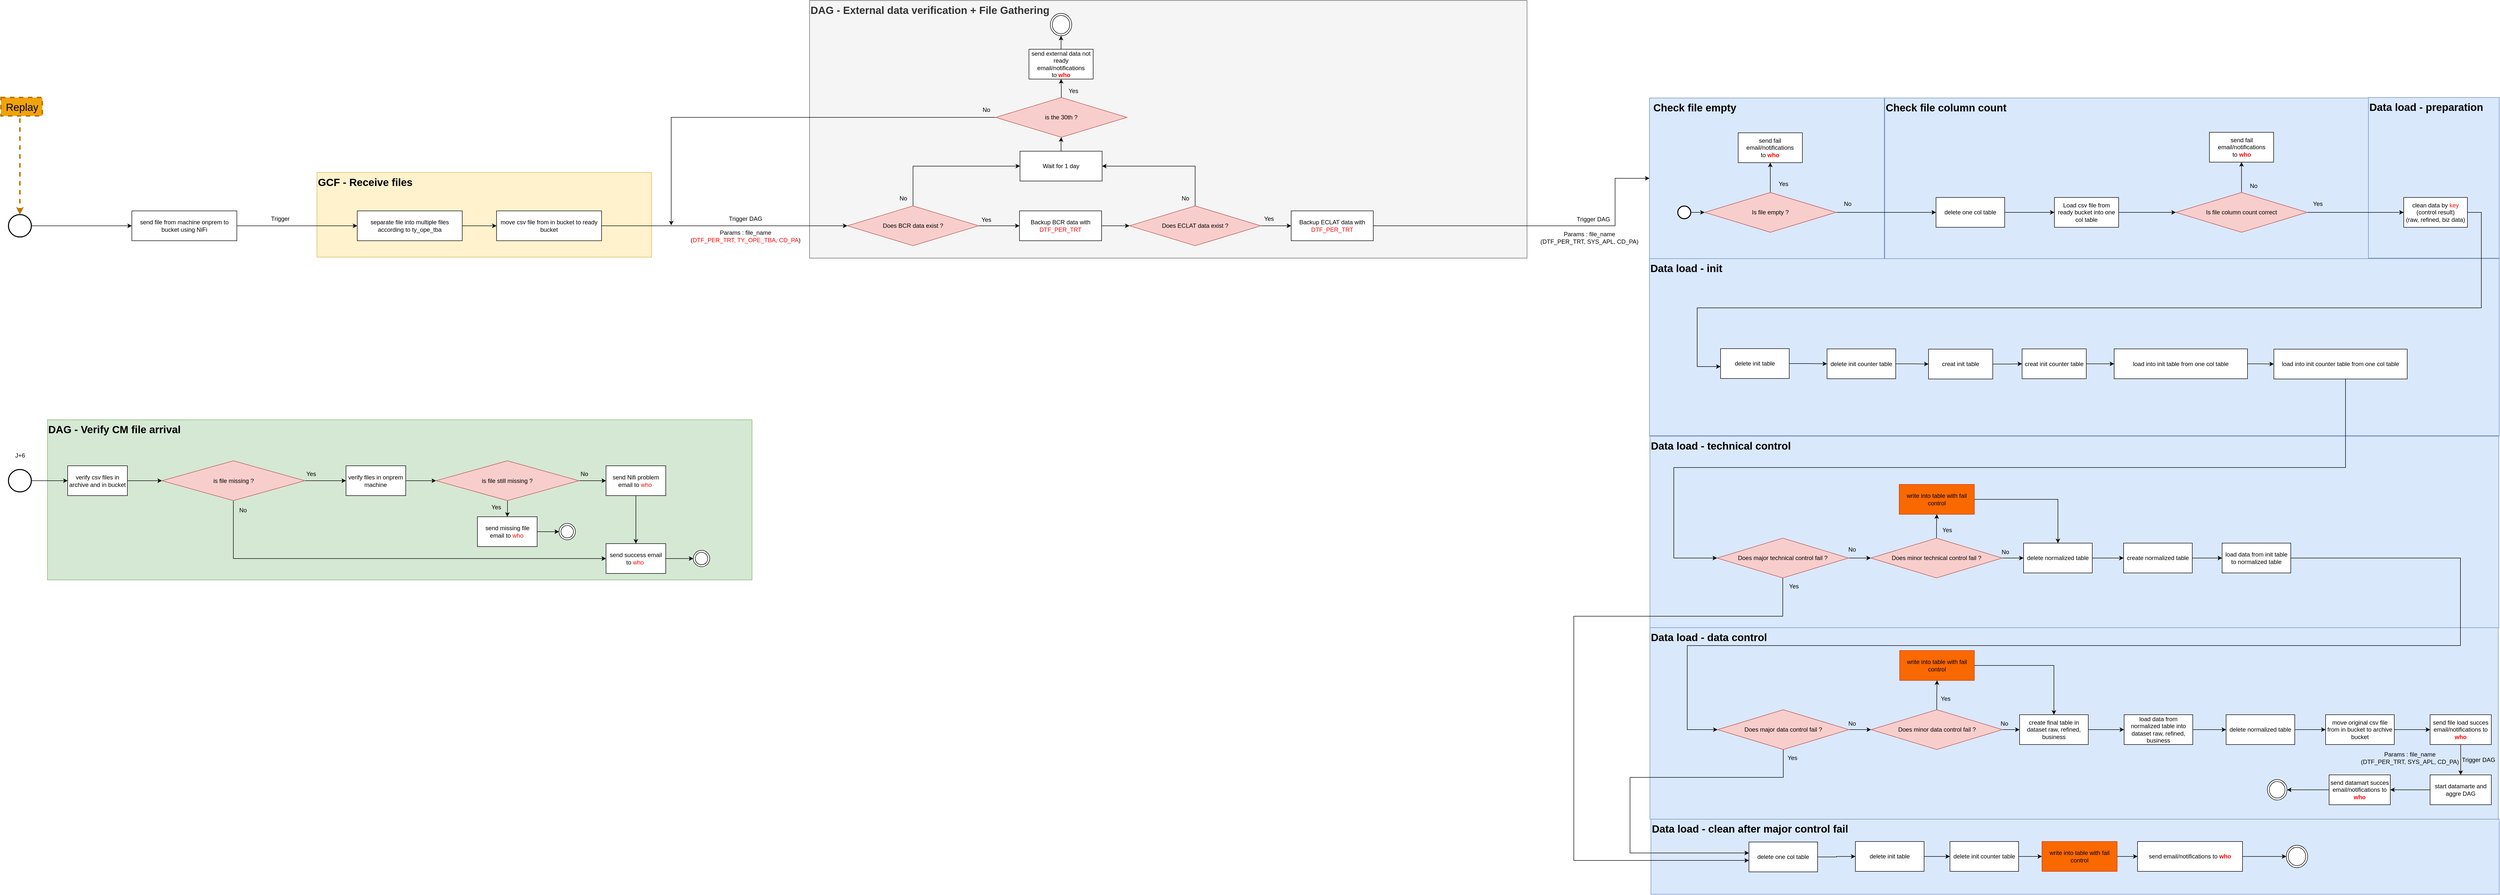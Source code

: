 <mxfile version="24.2.2" type="github">
  <diagram name="Page-1" id="dkLmOQd1HcsfgHAnOU7j">
    <mxGraphModel dx="4603" dy="-1791" grid="1" gridSize="10" guides="1" tooltips="1" connect="1" arrows="1" fold="1" page="1" pageScale="1" pageWidth="827" pageHeight="1169" math="0" shadow="0">
      <root>
        <mxCell id="0" />
        <mxCell id="1" parent="0" />
        <mxCell id="4m1ToxqM0PlaWDM-n7NB-1" value="&amp;nbsp;Check file empty" style="rounded=0;whiteSpace=wrap;html=1;align=left;horizontal=1;verticalAlign=top;fillColor=#dae8fc;strokeColor=#6c8ebf;fontSize=21;fontStyle=1;" vertex="1" parent="1">
          <mxGeometry x="347" y="3062" width="472" height="323" as="geometry" />
        </mxCell>
        <mxCell id="4m1ToxqM0PlaWDM-n7NB-2" value="Check file column count" style="rounded=0;whiteSpace=wrap;html=1;align=left;horizontal=1;verticalAlign=top;fillColor=#dae8fc;strokeColor=#6c8ebf;fontSize=21;fontStyle=1;" vertex="1" parent="1">
          <mxGeometry x="820" y="3062" width="972" height="323" as="geometry" />
        </mxCell>
        <mxCell id="4m1ToxqM0PlaWDM-n7NB-3" value="Data load - init" style="rounded=0;whiteSpace=wrap;html=1;align=left;horizontal=1;verticalAlign=top;fillColor=#dae8fc;strokeColor=#6c8ebf;fontSize=21;fontStyle=1" vertex="1" parent="1">
          <mxGeometry x="347" y="3385" width="1708" height="356" as="geometry" />
        </mxCell>
        <mxCell id="4m1ToxqM0PlaWDM-n7NB-4" value="DAG - Verify CM file arrival" style="rounded=0;whiteSpace=wrap;html=1;align=left;horizontal=1;verticalAlign=top;fillColor=#d5e8d4;strokeColor=#82b366;fontSize=21;fontStyle=1;" vertex="1" parent="1">
          <mxGeometry x="-2872.6" y="3709" width="1416" height="322" as="geometry" />
        </mxCell>
        <mxCell id="4m1ToxqM0PlaWDM-n7NB-5" value="Data load - clean after major control fail" style="rounded=0;whiteSpace=wrap;html=1;align=left;horizontal=1;verticalAlign=top;fillColor=#dae8fc;strokeColor=#6c8ebf;fontSize=21;fontStyle=1" vertex="1" parent="1">
          <mxGeometry x="350" y="4512" width="1705" height="151" as="geometry" />
        </mxCell>
        <mxCell id="4m1ToxqM0PlaWDM-n7NB-6" value="Data load - data control" style="rounded=0;whiteSpace=wrap;html=1;align=left;horizontal=1;verticalAlign=top;fillColor=#dae8fc;strokeColor=#6c8ebf;fontSize=21;fontStyle=1" vertex="1" parent="1">
          <mxGeometry x="348" y="4127" width="1705" height="385" as="geometry" />
        </mxCell>
        <mxCell id="4m1ToxqM0PlaWDM-n7NB-7" value="Data load - technical control" style="rounded=0;whiteSpace=wrap;html=1;align=left;horizontal=1;verticalAlign=top;fillColor=#dae8fc;strokeColor=#6c8ebf;fontSize=21;fontStyle=1" vertex="1" parent="1">
          <mxGeometry x="348" y="3742" width="1706" height="385" as="geometry" />
        </mxCell>
        <mxCell id="4m1ToxqM0PlaWDM-n7NB-8" value="Data load - preparation" style="rounded=0;whiteSpace=wrap;html=1;align=left;horizontal=1;verticalAlign=top;fillColor=#dae8fc;strokeColor=#6c8ebf;fontSize=21;fontStyle=1;" vertex="1" parent="1">
          <mxGeometry x="1792" y="3061" width="263" height="323" as="geometry" />
        </mxCell>
        <mxCell id="4m1ToxqM0PlaWDM-n7NB-9" value="DAG - External data verification + File Gathering" style="rounded=0;whiteSpace=wrap;html=1;align=left;horizontal=1;verticalAlign=top;fillColor=#f5f5f5;strokeColor=#666666;fontSize=21;fontStyle=1;fontColor=#333333;" vertex="1" parent="1">
          <mxGeometry x="-1341" y="2866" width="1442" height="518" as="geometry" />
        </mxCell>
        <mxCell id="4m1ToxqM0PlaWDM-n7NB-10" value="GCF - Receive files" style="rounded=0;whiteSpace=wrap;html=1;align=left;horizontal=1;verticalAlign=top;fillColor=#fff2cc;strokeColor=#d6b656;fontSize=21;fontStyle=1" vertex="1" parent="1">
          <mxGeometry x="-2331" y="3212" width="672.5" height="170" as="geometry" />
        </mxCell>
        <mxCell id="4m1ToxqM0PlaWDM-n7NB-11" style="edgeStyle=orthogonalEdgeStyle;rounded=0;orthogonalLoop=1;jettySize=auto;html=1;entryX=0;entryY=0.5;entryDx=0;entryDy=0;" edge="1" parent="1" source="4m1ToxqM0PlaWDM-n7NB-12" target="4m1ToxqM0PlaWDM-n7NB-163">
          <mxGeometry relative="1" as="geometry">
            <mxPoint x="-2568.5" y="3321.5" as="targetPoint" />
          </mxGeometry>
        </mxCell>
        <mxCell id="4m1ToxqM0PlaWDM-n7NB-12" value="send file from machine onprem to bucket using NiFi" style="rounded=0;whiteSpace=wrap;html=1;" vertex="1" parent="1">
          <mxGeometry x="-2703" y="3289" width="211" height="60" as="geometry" />
        </mxCell>
        <mxCell id="4m1ToxqM0PlaWDM-n7NB-13" style="edgeStyle=orthogonalEdgeStyle;rounded=0;orthogonalLoop=1;jettySize=auto;html=1;" edge="1" parent="1" source="4m1ToxqM0PlaWDM-n7NB-15" target="4m1ToxqM0PlaWDM-n7NB-121">
          <mxGeometry relative="1" as="geometry">
            <Array as="points">
              <mxPoint x="615" y="4104" />
              <mxPoint x="195" y="4104" />
              <mxPoint x="195" y="4595" />
            </Array>
          </mxGeometry>
        </mxCell>
        <mxCell id="4m1ToxqM0PlaWDM-n7NB-14" style="edgeStyle=orthogonalEdgeStyle;rounded=0;orthogonalLoop=1;jettySize=auto;html=1;entryX=0;entryY=0.5;entryDx=0;entryDy=0;" edge="1" parent="1" source="4m1ToxqM0PlaWDM-n7NB-15" target="4m1ToxqM0PlaWDM-n7NB-52">
          <mxGeometry relative="1" as="geometry" />
        </mxCell>
        <mxCell id="4m1ToxqM0PlaWDM-n7NB-15" value="Does&amp;nbsp;major technical control fail ?" style="rhombus;whiteSpace=wrap;html=1;fillColor=#f8cecc;strokeColor=#b85450;" vertex="1" parent="1">
          <mxGeometry x="483" y="3947" width="264" height="80" as="geometry" />
        </mxCell>
        <mxCell id="4m1ToxqM0PlaWDM-n7NB-16" style="edgeStyle=orthogonalEdgeStyle;rounded=0;orthogonalLoop=1;jettySize=auto;html=1;" edge="1" parent="1" source="4m1ToxqM0PlaWDM-n7NB-17" target="4m1ToxqM0PlaWDM-n7NB-38">
          <mxGeometry relative="1" as="geometry" />
        </mxCell>
        <mxCell id="4m1ToxqM0PlaWDM-n7NB-17" value="send email/notifications to &lt;b&gt;&lt;font color=&quot;#ff0000&quot;&gt;who&lt;/font&gt;&lt;/b&gt;" style="rounded=0;whiteSpace=wrap;html=1;" vertex="1" parent="1">
          <mxGeometry x="1328" y="4557" width="211" height="60" as="geometry" />
        </mxCell>
        <mxCell id="4m1ToxqM0PlaWDM-n7NB-18" style="edgeStyle=orthogonalEdgeStyle;rounded=0;orthogonalLoop=1;jettySize=auto;html=1;entryX=0;entryY=0.5;entryDx=0;entryDy=0;" edge="1" parent="1" source="4m1ToxqM0PlaWDM-n7NB-19" target="4m1ToxqM0PlaWDM-n7NB-37">
          <mxGeometry relative="1" as="geometry" />
        </mxCell>
        <mxCell id="4m1ToxqM0PlaWDM-n7NB-19" value="load into init table from one col table" style="rounded=0;whiteSpace=wrap;html=1;" vertex="1" parent="1">
          <mxGeometry x="1281" y="3566.5" width="268" height="60" as="geometry" />
        </mxCell>
        <mxCell id="4m1ToxqM0PlaWDM-n7NB-20" style="edgeStyle=orthogonalEdgeStyle;rounded=0;orthogonalLoop=1;jettySize=auto;html=1;" edge="1" parent="1" source="4m1ToxqM0PlaWDM-n7NB-22" target="4m1ToxqM0PlaWDM-n7NB-105">
          <mxGeometry relative="1" as="geometry">
            <mxPoint x="-905" y="3319" as="targetPoint" />
          </mxGeometry>
        </mxCell>
        <mxCell id="4m1ToxqM0PlaWDM-n7NB-21" style="edgeStyle=orthogonalEdgeStyle;rounded=0;orthogonalLoop=1;jettySize=auto;html=1;entryX=0;entryY=0.5;entryDx=0;entryDy=0;" edge="1" parent="1" source="4m1ToxqM0PlaWDM-n7NB-22" target="4m1ToxqM0PlaWDM-n7NB-154">
          <mxGeometry relative="1" as="geometry">
            <Array as="points">
              <mxPoint x="-1133" y="3199" />
            </Array>
          </mxGeometry>
        </mxCell>
        <mxCell id="4m1ToxqM0PlaWDM-n7NB-22" value="Does BCR data exist ?" style="rhombus;whiteSpace=wrap;html=1;fillColor=#f8cecc;strokeColor=#b85450;" vertex="1" parent="1">
          <mxGeometry x="-1265" y="3279" width="264" height="80" as="geometry" />
        </mxCell>
        <mxCell id="4m1ToxqM0PlaWDM-n7NB-23" style="edgeStyle=orthogonalEdgeStyle;rounded=0;orthogonalLoop=1;jettySize=auto;html=1;" edge="1" parent="1" source="4m1ToxqM0PlaWDM-n7NB-25" target="4m1ToxqM0PlaWDM-n7NB-106">
          <mxGeometry relative="1" as="geometry" />
        </mxCell>
        <mxCell id="4m1ToxqM0PlaWDM-n7NB-24" style="edgeStyle=orthogonalEdgeStyle;rounded=0;orthogonalLoop=1;jettySize=auto;html=1;entryX=1;entryY=0.5;entryDx=0;entryDy=0;" edge="1" parent="1" source="4m1ToxqM0PlaWDM-n7NB-25" target="4m1ToxqM0PlaWDM-n7NB-154">
          <mxGeometry relative="1" as="geometry">
            <Array as="points">
              <mxPoint x="-566" y="3199" />
            </Array>
          </mxGeometry>
        </mxCell>
        <mxCell id="4m1ToxqM0PlaWDM-n7NB-25" value="Does ECLAT data exist ?" style="rhombus;whiteSpace=wrap;html=1;fillColor=#f8cecc;strokeColor=#b85450;" vertex="1" parent="1">
          <mxGeometry x="-698" y="3279" width="264" height="80" as="geometry" />
        </mxCell>
        <mxCell id="4m1ToxqM0PlaWDM-n7NB-26" style="edgeStyle=orthogonalEdgeStyle;rounded=0;orthogonalLoop=1;jettySize=auto;html=1;entryX=0;entryY=0.5;entryDx=0;entryDy=0;" edge="1" parent="1" source="4m1ToxqM0PlaWDM-n7NB-27" target="4m1ToxqM0PlaWDM-n7NB-35">
          <mxGeometry relative="1" as="geometry" />
        </mxCell>
        <mxCell id="4m1ToxqM0PlaWDM-n7NB-27" value="creat init table" style="rounded=0;whiteSpace=wrap;html=1;" vertex="1" parent="1">
          <mxGeometry x="908" y="3567" width="129" height="60" as="geometry" />
        </mxCell>
        <mxCell id="4m1ToxqM0PlaWDM-n7NB-28" style="edgeStyle=orthogonalEdgeStyle;rounded=0;orthogonalLoop=1;jettySize=auto;html=1;" edge="1" parent="1" source="4m1ToxqM0PlaWDM-n7NB-29" target="4m1ToxqM0PlaWDM-n7NB-31">
          <mxGeometry relative="1" as="geometry">
            <Array as="points">
              <mxPoint x="2019" y="3292" />
              <mxPoint x="2019" y="3484" />
              <mxPoint x="443" y="3484" />
              <mxPoint x="443" y="3602" />
            </Array>
          </mxGeometry>
        </mxCell>
        <mxCell id="4m1ToxqM0PlaWDM-n7NB-29" value="clean data by&lt;font color=&quot;#ff0000&quot;&gt; key&lt;/font&gt;&lt;br&gt;(control result)&lt;br&gt;(raw, refined, biz data)" style="rounded=0;whiteSpace=wrap;html=1;" vertex="1" parent="1">
          <mxGeometry x="1863" y="3262" width="128" height="60" as="geometry" />
        </mxCell>
        <mxCell id="4m1ToxqM0PlaWDM-n7NB-30" style="edgeStyle=orthogonalEdgeStyle;rounded=0;orthogonalLoop=1;jettySize=auto;html=1;entryX=0;entryY=0.5;entryDx=0;entryDy=0;" edge="1" parent="1" source="4m1ToxqM0PlaWDM-n7NB-31" target="4m1ToxqM0PlaWDM-n7NB-33">
          <mxGeometry relative="1" as="geometry" />
        </mxCell>
        <mxCell id="4m1ToxqM0PlaWDM-n7NB-31" value="delete init table" style="rounded=0;whiteSpace=wrap;html=1;" vertex="1" parent="1">
          <mxGeometry x="490" y="3566" width="138" height="60" as="geometry" />
        </mxCell>
        <mxCell id="4m1ToxqM0PlaWDM-n7NB-32" style="edgeStyle=orthogonalEdgeStyle;rounded=0;orthogonalLoop=1;jettySize=auto;html=1;" edge="1" parent="1" source="4m1ToxqM0PlaWDM-n7NB-33" target="4m1ToxqM0PlaWDM-n7NB-27">
          <mxGeometry relative="1" as="geometry" />
        </mxCell>
        <mxCell id="4m1ToxqM0PlaWDM-n7NB-33" value="delete init counter table" style="rounded=0;whiteSpace=wrap;html=1;" vertex="1" parent="1">
          <mxGeometry x="704" y="3566.5" width="138" height="60" as="geometry" />
        </mxCell>
        <mxCell id="4m1ToxqM0PlaWDM-n7NB-34" style="edgeStyle=orthogonalEdgeStyle;rounded=0;orthogonalLoop=1;jettySize=auto;html=1;" edge="1" parent="1" source="4m1ToxqM0PlaWDM-n7NB-35" target="4m1ToxqM0PlaWDM-n7NB-19">
          <mxGeometry relative="1" as="geometry" />
        </mxCell>
        <mxCell id="4m1ToxqM0PlaWDM-n7NB-35" value="creat init counter table" style="rounded=0;whiteSpace=wrap;html=1;" vertex="1" parent="1">
          <mxGeometry x="1096" y="3566.5" width="129" height="60" as="geometry" />
        </mxCell>
        <mxCell id="4m1ToxqM0PlaWDM-n7NB-36" style="edgeStyle=orthogonalEdgeStyle;rounded=0;orthogonalLoop=1;jettySize=auto;html=1;entryX=0;entryY=0.5;entryDx=0;entryDy=0;" edge="1" parent="1" source="4m1ToxqM0PlaWDM-n7NB-37" target="4m1ToxqM0PlaWDM-n7NB-15">
          <mxGeometry relative="1" as="geometry">
            <Array as="points">
              <mxPoint x="1746" y="3805" />
              <mxPoint x="396" y="3805" />
              <mxPoint x="396" y="3987" />
            </Array>
          </mxGeometry>
        </mxCell>
        <mxCell id="4m1ToxqM0PlaWDM-n7NB-37" value="load into init counter table from one col table" style="rounded=0;whiteSpace=wrap;html=1;" vertex="1" parent="1">
          <mxGeometry x="1602" y="3567" width="268" height="60" as="geometry" />
        </mxCell>
        <mxCell id="4m1ToxqM0PlaWDM-n7NB-38" value="" style="ellipse;shape=doubleEllipse;whiteSpace=wrap;html=1;" vertex="1" parent="1">
          <mxGeometry x="1627" y="4564.5" width="43" height="45" as="geometry" />
        </mxCell>
        <mxCell id="4m1ToxqM0PlaWDM-n7NB-39" style="edgeStyle=orthogonalEdgeStyle;rounded=0;orthogonalLoop=1;jettySize=auto;html=1;" edge="1" parent="1" source="4m1ToxqM0PlaWDM-n7NB-40" target="4m1ToxqM0PlaWDM-n7NB-42">
          <mxGeometry relative="1" as="geometry" />
        </mxCell>
        <mxCell id="4m1ToxqM0PlaWDM-n7NB-40" value="delete init table" style="rounded=0;whiteSpace=wrap;html=1;" vertex="1" parent="1">
          <mxGeometry x="761" y="4557" width="138" height="60" as="geometry" />
        </mxCell>
        <mxCell id="4m1ToxqM0PlaWDM-n7NB-41" style="edgeStyle=orthogonalEdgeStyle;rounded=0;orthogonalLoop=1;jettySize=auto;html=1;" edge="1" parent="1" source="4m1ToxqM0PlaWDM-n7NB-42" target="4m1ToxqM0PlaWDM-n7NB-139">
          <mxGeometry relative="1" as="geometry" />
        </mxCell>
        <mxCell id="4m1ToxqM0PlaWDM-n7NB-42" value="delete init counter table" style="rounded=0;whiteSpace=wrap;html=1;" vertex="1" parent="1">
          <mxGeometry x="951" y="4557" width="138" height="60" as="geometry" />
        </mxCell>
        <mxCell id="4m1ToxqM0PlaWDM-n7NB-43" style="edgeStyle=orthogonalEdgeStyle;rounded=0;orthogonalLoop=1;jettySize=auto;html=1;" edge="1" parent="1" source="4m1ToxqM0PlaWDM-n7NB-44" target="4m1ToxqM0PlaWDM-n7NB-65">
          <mxGeometry relative="1" as="geometry" />
        </mxCell>
        <mxCell id="4m1ToxqM0PlaWDM-n7NB-44" value="delete normalized table" style="rounded=0;whiteSpace=wrap;html=1;" vertex="1" parent="1">
          <mxGeometry x="1099" y="3957" width="138" height="60" as="geometry" />
        </mxCell>
        <mxCell id="4m1ToxqM0PlaWDM-n7NB-45" style="edgeStyle=orthogonalEdgeStyle;rounded=0;orthogonalLoop=1;jettySize=auto;html=1;" edge="1" parent="1" source="4m1ToxqM0PlaWDM-n7NB-46" target="4m1ToxqM0PlaWDM-n7NB-49">
          <mxGeometry relative="1" as="geometry">
            <Array as="points">
              <mxPoint x="1977" y="3987" />
              <mxPoint x="1977" y="4163" />
              <mxPoint x="423" y="4163" />
              <mxPoint x="423" y="4332" />
            </Array>
          </mxGeometry>
        </mxCell>
        <mxCell id="4m1ToxqM0PlaWDM-n7NB-46" value="load data from init table to normalized table" style="rounded=0;whiteSpace=wrap;html=1;" vertex="1" parent="1">
          <mxGeometry x="1498" y="3957" width="138" height="60" as="geometry" />
        </mxCell>
        <mxCell id="4m1ToxqM0PlaWDM-n7NB-47" style="edgeStyle=orthogonalEdgeStyle;rounded=0;orthogonalLoop=1;jettySize=auto;html=1;entryX=0;entryY=0.5;entryDx=0;entryDy=0;" edge="1" parent="1" source="4m1ToxqM0PlaWDM-n7NB-49" target="4m1ToxqM0PlaWDM-n7NB-57">
          <mxGeometry relative="1" as="geometry" />
        </mxCell>
        <mxCell id="4m1ToxqM0PlaWDM-n7NB-48" style="edgeStyle=orthogonalEdgeStyle;rounded=0;orthogonalLoop=1;jettySize=auto;html=1;" edge="1" parent="1" source="4m1ToxqM0PlaWDM-n7NB-49" target="4m1ToxqM0PlaWDM-n7NB-121">
          <mxGeometry relative="1" as="geometry">
            <Array as="points">
              <mxPoint x="616" y="4428" />
              <mxPoint x="308" y="4428" />
              <mxPoint x="308" y="4580" />
            </Array>
          </mxGeometry>
        </mxCell>
        <mxCell id="4m1ToxqM0PlaWDM-n7NB-49" value="Does major data control fail ?" style="rhombus;whiteSpace=wrap;html=1;fillColor=#f8cecc;strokeColor=#b85450;" vertex="1" parent="1">
          <mxGeometry x="484" y="4292" width="264" height="80" as="geometry" />
        </mxCell>
        <mxCell id="4m1ToxqM0PlaWDM-n7NB-50" style="edgeStyle=orthogonalEdgeStyle;rounded=0;orthogonalLoop=1;jettySize=auto;html=1;entryX=0;entryY=0.5;entryDx=0;entryDy=0;" edge="1" parent="1" source="4m1ToxqM0PlaWDM-n7NB-52" target="4m1ToxqM0PlaWDM-n7NB-44">
          <mxGeometry relative="1" as="geometry" />
        </mxCell>
        <mxCell id="4m1ToxqM0PlaWDM-n7NB-51" style="edgeStyle=orthogonalEdgeStyle;rounded=0;orthogonalLoop=1;jettySize=auto;html=1;" edge="1" parent="1" source="4m1ToxqM0PlaWDM-n7NB-52" target="4m1ToxqM0PlaWDM-n7NB-54">
          <mxGeometry relative="1" as="geometry" />
        </mxCell>
        <mxCell id="4m1ToxqM0PlaWDM-n7NB-52" value="Does&amp;nbsp;minor technical control fail ?" style="rhombus;whiteSpace=wrap;html=1;fillColor=#f8cecc;strokeColor=#b85450;" vertex="1" parent="1">
          <mxGeometry x="792" y="3947" width="264" height="80" as="geometry" />
        </mxCell>
        <mxCell id="4m1ToxqM0PlaWDM-n7NB-53" style="edgeStyle=orthogonalEdgeStyle;rounded=0;orthogonalLoop=1;jettySize=auto;html=1;entryX=0.5;entryY=0;entryDx=0;entryDy=0;" edge="1" parent="1" source="4m1ToxqM0PlaWDM-n7NB-54" target="4m1ToxqM0PlaWDM-n7NB-44">
          <mxGeometry relative="1" as="geometry" />
        </mxCell>
        <mxCell id="4m1ToxqM0PlaWDM-n7NB-54" value="write into table with fail control" style="rounded=0;whiteSpace=wrap;html=1;fillColor=#fa6800;strokeColor=#C73500;fontColor=#000000;" vertex="1" parent="1">
          <mxGeometry x="849" y="3839" width="151" height="60" as="geometry" />
        </mxCell>
        <mxCell id="4m1ToxqM0PlaWDM-n7NB-55" style="edgeStyle=orthogonalEdgeStyle;rounded=0;orthogonalLoop=1;jettySize=auto;html=1;" edge="1" parent="1" source="4m1ToxqM0PlaWDM-n7NB-57" target="4m1ToxqM0PlaWDM-n7NB-59">
          <mxGeometry relative="1" as="geometry" />
        </mxCell>
        <mxCell id="4m1ToxqM0PlaWDM-n7NB-56" style="edgeStyle=orthogonalEdgeStyle;rounded=0;orthogonalLoop=1;jettySize=auto;html=1;entryX=0;entryY=0.5;entryDx=0;entryDy=0;" edge="1" parent="1" source="4m1ToxqM0PlaWDM-n7NB-57" target="4m1ToxqM0PlaWDM-n7NB-61">
          <mxGeometry relative="1" as="geometry" />
        </mxCell>
        <mxCell id="4m1ToxqM0PlaWDM-n7NB-57" value="Does minor data control fail ?" style="rhombus;whiteSpace=wrap;html=1;fillColor=#f8cecc;strokeColor=#b85450;" vertex="1" parent="1">
          <mxGeometry x="792.5" y="4292" width="264" height="80" as="geometry" />
        </mxCell>
        <mxCell id="4m1ToxqM0PlaWDM-n7NB-58" style="edgeStyle=orthogonalEdgeStyle;rounded=0;orthogonalLoop=1;jettySize=auto;html=1;" edge="1" parent="1" source="4m1ToxqM0PlaWDM-n7NB-59" target="4m1ToxqM0PlaWDM-n7NB-61">
          <mxGeometry relative="1" as="geometry" />
        </mxCell>
        <mxCell id="4m1ToxqM0PlaWDM-n7NB-59" value="write into table with fail control" style="rounded=0;whiteSpace=wrap;html=1;fillColor=#fa6800;strokeColor=#C73500;fontColor=#000000;" vertex="1" parent="1">
          <mxGeometry x="850" y="4173" width="150" height="60" as="geometry" />
        </mxCell>
        <mxCell id="4m1ToxqM0PlaWDM-n7NB-60" style="edgeStyle=orthogonalEdgeStyle;rounded=0;orthogonalLoop=1;jettySize=auto;html=1;" edge="1" parent="1" source="4m1ToxqM0PlaWDM-n7NB-61" target="4m1ToxqM0PlaWDM-n7NB-63">
          <mxGeometry relative="1" as="geometry" />
        </mxCell>
        <mxCell id="4m1ToxqM0PlaWDM-n7NB-61" value="create final table in dataset raw, refined, business" style="rounded=0;whiteSpace=wrap;html=1;" vertex="1" parent="1">
          <mxGeometry x="1091" y="4302" width="138" height="60" as="geometry" />
        </mxCell>
        <mxCell id="4m1ToxqM0PlaWDM-n7NB-62" style="edgeStyle=orthogonalEdgeStyle;rounded=0;orthogonalLoop=1;jettySize=auto;html=1;" edge="1" parent="1" source="4m1ToxqM0PlaWDM-n7NB-63" target="4m1ToxqM0PlaWDM-n7NB-67">
          <mxGeometry relative="1" as="geometry" />
        </mxCell>
        <mxCell id="4m1ToxqM0PlaWDM-n7NB-63" value="load data from normalized table into dataset raw, refined, business" style="rounded=0;whiteSpace=wrap;html=1;" vertex="1" parent="1">
          <mxGeometry x="1301" y="4302" width="138" height="60" as="geometry" />
        </mxCell>
        <mxCell id="4m1ToxqM0PlaWDM-n7NB-64" style="edgeStyle=orthogonalEdgeStyle;rounded=0;orthogonalLoop=1;jettySize=auto;html=1;" edge="1" parent="1" source="4m1ToxqM0PlaWDM-n7NB-65" target="4m1ToxqM0PlaWDM-n7NB-46">
          <mxGeometry relative="1" as="geometry" />
        </mxCell>
        <mxCell id="4m1ToxqM0PlaWDM-n7NB-65" value="create normalized table" style="rounded=0;whiteSpace=wrap;html=1;" vertex="1" parent="1">
          <mxGeometry x="1300" y="3957" width="138" height="60" as="geometry" />
        </mxCell>
        <mxCell id="4m1ToxqM0PlaWDM-n7NB-66" style="edgeStyle=orthogonalEdgeStyle;rounded=0;orthogonalLoop=1;jettySize=auto;html=1;entryX=0;entryY=0.5;entryDx=0;entryDy=0;" edge="1" parent="1" source="4m1ToxqM0PlaWDM-n7NB-67" target="4m1ToxqM0PlaWDM-n7NB-71">
          <mxGeometry relative="1" as="geometry" />
        </mxCell>
        <mxCell id="4m1ToxqM0PlaWDM-n7NB-67" value="delete normalized table" style="rounded=0;whiteSpace=wrap;html=1;" vertex="1" parent="1">
          <mxGeometry x="1506" y="4302" width="138" height="60" as="geometry" />
        </mxCell>
        <mxCell id="4m1ToxqM0PlaWDM-n7NB-68" style="edgeStyle=orthogonalEdgeStyle;rounded=0;orthogonalLoop=1;jettySize=auto;html=1;" edge="1" parent="1" source="4m1ToxqM0PlaWDM-n7NB-69" target="4m1ToxqM0PlaWDM-n7NB-128">
          <mxGeometry relative="1" as="geometry" />
        </mxCell>
        <mxCell id="4m1ToxqM0PlaWDM-n7NB-69" value="send file load succes email/notifications to &lt;b&gt;&lt;font color=&quot;#ff0000&quot;&gt;who&lt;/font&gt;&lt;/b&gt;" style="rounded=0;whiteSpace=wrap;html=1;" vertex="1" parent="1">
          <mxGeometry x="1916" y="4302" width="123" height="60" as="geometry" />
        </mxCell>
        <mxCell id="4m1ToxqM0PlaWDM-n7NB-70" style="edgeStyle=orthogonalEdgeStyle;rounded=0;orthogonalLoop=1;jettySize=auto;html=1;entryX=0;entryY=0.5;entryDx=0;entryDy=0;" edge="1" parent="1" source="4m1ToxqM0PlaWDM-n7NB-95" target="4m1ToxqM0PlaWDM-n7NB-22">
          <mxGeometry relative="1" as="geometry">
            <mxPoint x="-1721.5" y="3319" as="sourcePoint" />
            <mxPoint x="-1345" y="3243" as="targetPoint" />
            <Array as="points" />
          </mxGeometry>
        </mxCell>
        <mxCell id="4m1ToxqM0PlaWDM-n7NB-71" value="move original csv file from in bucket to archive bucket" style="rounded=0;whiteSpace=wrap;html=1;" vertex="1" parent="1">
          <mxGeometry x="1706" y="4302" width="138" height="60" as="geometry" />
        </mxCell>
        <mxCell id="4m1ToxqM0PlaWDM-n7NB-72" style="edgeStyle=orthogonalEdgeStyle;rounded=0;orthogonalLoop=1;jettySize=auto;html=1;entryX=0;entryY=0.5;entryDx=0;entryDy=0;" edge="1" parent="1" source="4m1ToxqM0PlaWDM-n7NB-71" target="4m1ToxqM0PlaWDM-n7NB-69">
          <mxGeometry relative="1" as="geometry">
            <mxPoint x="1890" y="4332" as="sourcePoint" />
          </mxGeometry>
        </mxCell>
        <mxCell id="4m1ToxqM0PlaWDM-n7NB-73" style="edgeStyle=orthogonalEdgeStyle;rounded=0;orthogonalLoop=1;jettySize=auto;html=1;" edge="1" parent="1" source="4m1ToxqM0PlaWDM-n7NB-74" target="4m1ToxqM0PlaWDM-n7NB-77">
          <mxGeometry relative="1" as="geometry" />
        </mxCell>
        <mxCell id="4m1ToxqM0PlaWDM-n7NB-74" value="" style="strokeWidth=2;html=1;shape=mxgraph.flowchart.start_2;whiteSpace=wrap;" vertex="1" parent="1">
          <mxGeometry x="-2951" y="3809" width="46" height="45" as="geometry" />
        </mxCell>
        <mxCell id="4m1ToxqM0PlaWDM-n7NB-75" value="&lt;font&gt;J+6&lt;/font&gt;" style="text;html=1;align=center;verticalAlign=middle;resizable=0;points=[];autosize=1;strokeColor=none;fillColor=none;fontColor=#000000;" vertex="1" parent="1">
          <mxGeometry x="-2947" y="3768" width="38" height="26" as="geometry" />
        </mxCell>
        <mxCell id="4m1ToxqM0PlaWDM-n7NB-76" style="edgeStyle=orthogonalEdgeStyle;rounded=0;orthogonalLoop=1;jettySize=auto;html=1;entryX=0;entryY=0.5;entryDx=0;entryDy=0;" edge="1" parent="1" source="4m1ToxqM0PlaWDM-n7NB-77" target="4m1ToxqM0PlaWDM-n7NB-80">
          <mxGeometry relative="1" as="geometry" />
        </mxCell>
        <mxCell id="4m1ToxqM0PlaWDM-n7NB-77" value="verify csv files in archive and in bucket" style="rounded=0;whiteSpace=wrap;html=1;" vertex="1" parent="1">
          <mxGeometry x="-2832" y="3801.5" width="120" height="60" as="geometry" />
        </mxCell>
        <mxCell id="4m1ToxqM0PlaWDM-n7NB-78" style="edgeStyle=orthogonalEdgeStyle;rounded=0;orthogonalLoop=1;jettySize=auto;html=1;" edge="1" parent="1" source="4m1ToxqM0PlaWDM-n7NB-80" target="4m1ToxqM0PlaWDM-n7NB-94">
          <mxGeometry relative="1" as="geometry">
            <mxPoint x="-2498.963" y="3754.99" as="targetPoint" />
          </mxGeometry>
        </mxCell>
        <mxCell id="4m1ToxqM0PlaWDM-n7NB-79" style="edgeStyle=orthogonalEdgeStyle;rounded=0;orthogonalLoop=1;jettySize=auto;html=1;entryX=0;entryY=0.5;entryDx=0;entryDy=0;" edge="1" parent="1" source="4m1ToxqM0PlaWDM-n7NB-80" target="4m1ToxqM0PlaWDM-n7NB-86">
          <mxGeometry relative="1" as="geometry">
            <Array as="points">
              <mxPoint x="-2498.6" y="3988" />
            </Array>
          </mxGeometry>
        </mxCell>
        <mxCell id="4m1ToxqM0PlaWDM-n7NB-80" value="is file missing ?" style="rhombus;whiteSpace=wrap;html=1;fillColor=#f8cecc;strokeColor=#b85450;" vertex="1" parent="1">
          <mxGeometry x="-2642.5" y="3791.5" width="287" height="80" as="geometry" />
        </mxCell>
        <mxCell id="4m1ToxqM0PlaWDM-n7NB-81" style="edgeStyle=orthogonalEdgeStyle;rounded=0;orthogonalLoop=1;jettySize=auto;html=1;" edge="1" parent="1" source="4m1ToxqM0PlaWDM-n7NB-94" target="4m1ToxqM0PlaWDM-n7NB-84">
          <mxGeometry relative="1" as="geometry">
            <mxPoint x="-1851.063" y="3724.51" as="sourcePoint" />
          </mxGeometry>
        </mxCell>
        <mxCell id="4m1ToxqM0PlaWDM-n7NB-82" style="edgeStyle=orthogonalEdgeStyle;rounded=0;orthogonalLoop=1;jettySize=auto;html=1;" edge="1" parent="1" source="4m1ToxqM0PlaWDM-n7NB-84" target="4m1ToxqM0PlaWDM-n7NB-88">
          <mxGeometry relative="1" as="geometry" />
        </mxCell>
        <mxCell id="4m1ToxqM0PlaWDM-n7NB-83" style="edgeStyle=orthogonalEdgeStyle;rounded=0;orthogonalLoop=1;jettySize=auto;html=1;" edge="1" parent="1" source="4m1ToxqM0PlaWDM-n7NB-84" target="4m1ToxqM0PlaWDM-n7NB-143">
          <mxGeometry relative="1" as="geometry" />
        </mxCell>
        <mxCell id="4m1ToxqM0PlaWDM-n7NB-84" value="is file still missing ?" style="rhombus;whiteSpace=wrap;html=1;fillColor=#f8cecc;strokeColor=#b85450;" vertex="1" parent="1">
          <mxGeometry x="-2091.6" y="3791.5" width="287" height="80" as="geometry" />
        </mxCell>
        <mxCell id="4m1ToxqM0PlaWDM-n7NB-85" style="edgeStyle=orthogonalEdgeStyle;rounded=0;orthogonalLoop=1;jettySize=auto;html=1;entryX=0;entryY=0.5;entryDx=0;entryDy=0;" edge="1" parent="1" source="4m1ToxqM0PlaWDM-n7NB-86" target="4m1ToxqM0PlaWDM-n7NB-89">
          <mxGeometry relative="1" as="geometry" />
        </mxCell>
        <mxCell id="4m1ToxqM0PlaWDM-n7NB-86" value="send success email to &lt;font color=&quot;#ff0000&quot;&gt;who&lt;/font&gt;&amp;nbsp;" style="rounded=0;whiteSpace=wrap;html=1;" vertex="1" parent="1">
          <mxGeometry x="-1750" y="3958" width="120" height="60" as="geometry" />
        </mxCell>
        <mxCell id="4m1ToxqM0PlaWDM-n7NB-87" style="edgeStyle=orthogonalEdgeStyle;rounded=0;orthogonalLoop=1;jettySize=auto;html=1;" edge="1" parent="1" source="4m1ToxqM0PlaWDM-n7NB-88" target="4m1ToxqM0PlaWDM-n7NB-86">
          <mxGeometry relative="1" as="geometry" />
        </mxCell>
        <mxCell id="4m1ToxqM0PlaWDM-n7NB-88" value="send Nifi problem email to &lt;font color=&quot;#ff0000&quot;&gt;who&lt;/font&gt;&amp;nbsp;" style="rounded=0;whiteSpace=wrap;html=1;" vertex="1" parent="1">
          <mxGeometry x="-1750" y="3801.5" width="120" height="60" as="geometry" />
        </mxCell>
        <mxCell id="4m1ToxqM0PlaWDM-n7NB-89" value="" style="ellipse;shape=doubleEllipse;html=1;dashed=0;whiteSpace=wrap;aspect=fixed;" vertex="1" parent="1">
          <mxGeometry x="-1574.6" y="3971.5" width="33" height="33" as="geometry" />
        </mxCell>
        <mxCell id="4m1ToxqM0PlaWDM-n7NB-90" value="No" style="text;html=1;align=center;verticalAlign=middle;resizable=0;points=[];autosize=1;strokeColor=none;fillColor=none;" vertex="1" parent="1">
          <mxGeometry x="-2496.6" y="3878" width="33" height="26" as="geometry" />
        </mxCell>
        <mxCell id="4m1ToxqM0PlaWDM-n7NB-91" value="Yes" style="text;html=1;align=center;verticalAlign=middle;resizable=0;points=[];autosize=1;strokeColor=none;fillColor=none;" vertex="1" parent="1">
          <mxGeometry x="-2361.6" y="3805" width="38" height="26" as="geometry" />
        </mxCell>
        <mxCell id="4m1ToxqM0PlaWDM-n7NB-92" value="No" style="text;html=1;align=center;verticalAlign=middle;resizable=0;points=[];autosize=1;strokeColor=none;fillColor=none;" vertex="1" parent="1">
          <mxGeometry x="-1810.6" y="3805" width="33" height="26" as="geometry" />
        </mxCell>
        <mxCell id="4m1ToxqM0PlaWDM-n7NB-93" value="Yes" style="text;html=1;align=center;verticalAlign=middle;resizable=0;points=[];autosize=1;strokeColor=none;fillColor=none;" vertex="1" parent="1">
          <mxGeometry x="-1989.6" y="3871.5" width="38" height="26" as="geometry" />
        </mxCell>
        <mxCell id="4m1ToxqM0PlaWDM-n7NB-94" value="verify files in onprem machine" style="rounded=0;whiteSpace=wrap;html=1;" vertex="1" parent="1">
          <mxGeometry x="-2272.6" y="3801.5" width="120" height="60" as="geometry" />
        </mxCell>
        <mxCell id="4m1ToxqM0PlaWDM-n7NB-95" value="move csv file from in bucket to ready bucket" style="rounded=0;whiteSpace=wrap;html=1;" vertex="1" parent="1">
          <mxGeometry x="-1970" y="3289" width="211" height="60" as="geometry" />
        </mxCell>
        <mxCell id="4m1ToxqM0PlaWDM-n7NB-96" value="Yes" style="text;html=1;align=center;verticalAlign=middle;resizable=0;points=[];autosize=1;strokeColor=none;fillColor=none;" vertex="1" parent="1">
          <mxGeometry x="-1005" y="3294" width="38" height="26" as="geometry" />
        </mxCell>
        <mxCell id="4m1ToxqM0PlaWDM-n7NB-97" value="Yes" style="text;html=1;align=center;verticalAlign=middle;resizable=0;points=[];autosize=1;strokeColor=none;fillColor=none;" vertex="1" parent="1">
          <mxGeometry x="-437" y="3292" width="38" height="26" as="geometry" />
        </mxCell>
        <mxCell id="4m1ToxqM0PlaWDM-n7NB-98" value="No" style="text;html=1;align=center;verticalAlign=middle;resizable=0;points=[];autosize=1;strokeColor=none;fillColor=none;" vertex="1" parent="1">
          <mxGeometry x="-1170" y="3251" width="33" height="26" as="geometry" />
        </mxCell>
        <mxCell id="4m1ToxqM0PlaWDM-n7NB-99" value="No" style="text;html=1;align=center;verticalAlign=middle;resizable=0;points=[];autosize=1;strokeColor=none;fillColor=none;" vertex="1" parent="1">
          <mxGeometry x="-603" y="3251" width="33" height="26" as="geometry" />
        </mxCell>
        <mxCell id="4m1ToxqM0PlaWDM-n7NB-100" value="No" style="text;html=1;align=center;verticalAlign=middle;resizable=0;points=[];autosize=1;strokeColor=none;fillColor=none;" vertex="1" parent="1">
          <mxGeometry x="1045" y="3962" width="33" height="26" as="geometry" />
        </mxCell>
        <mxCell id="4m1ToxqM0PlaWDM-n7NB-101" value="Yes" style="text;html=1;align=center;verticalAlign=middle;resizable=0;points=[];autosize=1;strokeColor=none;fillColor=none;" vertex="1" parent="1">
          <mxGeometry x="926" y="3918" width="38" height="26" as="geometry" />
        </mxCell>
        <mxCell id="4m1ToxqM0PlaWDM-n7NB-102" value="No" style="text;html=1;align=center;verticalAlign=middle;resizable=0;points=[];autosize=1;strokeColor=none;fillColor=none;" vertex="1" parent="1">
          <mxGeometry x="737" y="3957" width="33" height="26" as="geometry" />
        </mxCell>
        <mxCell id="4m1ToxqM0PlaWDM-n7NB-103" value="Yes" style="text;html=1;align=center;verticalAlign=middle;resizable=0;points=[];autosize=1;strokeColor=none;fillColor=none;" vertex="1" parent="1">
          <mxGeometry x="618" y="4031" width="38" height="26" as="geometry" />
        </mxCell>
        <mxCell id="4m1ToxqM0PlaWDM-n7NB-104" style="edgeStyle=orthogonalEdgeStyle;rounded=0;orthogonalLoop=1;jettySize=auto;html=1;" edge="1" parent="1" source="4m1ToxqM0PlaWDM-n7NB-105" target="4m1ToxqM0PlaWDM-n7NB-25">
          <mxGeometry relative="1" as="geometry" />
        </mxCell>
        <mxCell id="4m1ToxqM0PlaWDM-n7NB-105" value="Backup BCR data with &lt;font color=&quot;#ff0000&quot;&gt;DTF_PER_TRT&lt;/font&gt;" style="rounded=0;whiteSpace=wrap;html=1;" vertex="1" parent="1">
          <mxGeometry x="-919" y="3289" width="165" height="60" as="geometry" />
        </mxCell>
        <mxCell id="4m1ToxqM0PlaWDM-n7NB-106" value="Backup ECLAT data with &lt;font color=&quot;#ff0000&quot;&gt;DTF_PER_TRT&lt;/font&gt;" style="rounded=0;whiteSpace=wrap;html=1;" vertex="1" parent="1">
          <mxGeometry x="-373" y="3289" width="165" height="60" as="geometry" />
        </mxCell>
        <mxCell id="4m1ToxqM0PlaWDM-n7NB-107" value="Replay" style="text;html=1;align=center;verticalAlign=middle;resizable=0;points=[];autosize=1;strokeColor=#BD7000;fillColor=#f0a30a;fontSize=21;fontColor=#000000;dashed=1;strokeWidth=3;" vertex="1" parent="1">
          <mxGeometry x="-2966" y="3061" width="83" height="37" as="geometry" />
        </mxCell>
        <mxCell id="4m1ToxqM0PlaWDM-n7NB-108" style="edgeStyle=orthogonalEdgeStyle;rounded=0;orthogonalLoop=1;jettySize=auto;html=1;entryX=0.5;entryY=0;entryDx=0;entryDy=0;entryPerimeter=0;dashed=1;strokeWidth=3;fillColor=#f0a30a;strokeColor=#BD7000;" edge="1" parent="1" target="4m1ToxqM0PlaWDM-n7NB-146">
          <mxGeometry relative="1" as="geometry">
            <Array as="points">
              <mxPoint x="-2928" y="3108" />
              <mxPoint x="-2928" y="3108" />
            </Array>
            <mxPoint x="-2928" y="3103" as="sourcePoint" />
            <mxPoint x="-2940.49" y="3261.97" as="targetPoint" />
          </mxGeometry>
        </mxCell>
        <mxCell id="4m1ToxqM0PlaWDM-n7NB-109" style="edgeStyle=orthogonalEdgeStyle;rounded=0;orthogonalLoop=1;jettySize=auto;html=1;" edge="1" parent="1" source="4m1ToxqM0PlaWDM-n7NB-111" target="4m1ToxqM0PlaWDM-n7NB-112">
          <mxGeometry relative="1" as="geometry" />
        </mxCell>
        <mxCell id="4m1ToxqM0PlaWDM-n7NB-110" style="edgeStyle=orthogonalEdgeStyle;rounded=0;orthogonalLoop=1;jettySize=auto;html=1;" edge="1" parent="1" source="4m1ToxqM0PlaWDM-n7NB-111" target="4m1ToxqM0PlaWDM-n7NB-29">
          <mxGeometry relative="1" as="geometry" />
        </mxCell>
        <mxCell id="4m1ToxqM0PlaWDM-n7NB-111" value="Is file column count correct" style="rhombus;whiteSpace=wrap;html=1;fillColor=#f8cecc;strokeColor=#b85450;" vertex="1" parent="1">
          <mxGeometry x="1405" y="3252" width="264" height="80" as="geometry" />
        </mxCell>
        <mxCell id="4m1ToxqM0PlaWDM-n7NB-112" value="send fail email/notifications to&amp;nbsp;&lt;b style=&quot;border-color: var(--border-color);&quot;&gt;&lt;font style=&quot;border-color: var(--border-color);&quot; color=&quot;#ff0000&quot;&gt;who&lt;/font&gt;&lt;/b&gt;" style="rounded=0;whiteSpace=wrap;html=1;" vertex="1" parent="1">
          <mxGeometry x="1472.5" y="3131" width="129" height="60" as="geometry" />
        </mxCell>
        <mxCell id="4m1ToxqM0PlaWDM-n7NB-113" style="edgeStyle=orthogonalEdgeStyle;rounded=0;orthogonalLoop=1;jettySize=auto;html=1;entryX=0.5;entryY=1;entryDx=0;entryDy=0;" edge="1" parent="1" source="4m1ToxqM0PlaWDM-n7NB-115" target="4m1ToxqM0PlaWDM-n7NB-122">
          <mxGeometry relative="1" as="geometry" />
        </mxCell>
        <mxCell id="4m1ToxqM0PlaWDM-n7NB-114" style="edgeStyle=orthogonalEdgeStyle;rounded=0;orthogonalLoop=1;jettySize=auto;html=1;" edge="1" parent="1" source="4m1ToxqM0PlaWDM-n7NB-115" target="4m1ToxqM0PlaWDM-n7NB-119">
          <mxGeometry relative="1" as="geometry" />
        </mxCell>
        <mxCell id="4m1ToxqM0PlaWDM-n7NB-115" value="Is file empty ?" style="rhombus;whiteSpace=wrap;html=1;fillColor=#f8cecc;strokeColor=#b85450;" vertex="1" parent="1">
          <mxGeometry x="458" y="3252" width="264" height="80" as="geometry" />
        </mxCell>
        <mxCell id="4m1ToxqM0PlaWDM-n7NB-116" style="edgeStyle=orthogonalEdgeStyle;rounded=0;orthogonalLoop=1;jettySize=auto;html=1;" edge="1" parent="1" source="4m1ToxqM0PlaWDM-n7NB-117" target="4m1ToxqM0PlaWDM-n7NB-111">
          <mxGeometry relative="1" as="geometry" />
        </mxCell>
        <mxCell id="4m1ToxqM0PlaWDM-n7NB-117" value="Load csv file from ready bucket into one col table" style="rounded=0;whiteSpace=wrap;html=1;" vertex="1" parent="1">
          <mxGeometry x="1161" y="3262" width="129" height="60" as="geometry" />
        </mxCell>
        <mxCell id="4m1ToxqM0PlaWDM-n7NB-118" style="edgeStyle=orthogonalEdgeStyle;rounded=0;orthogonalLoop=1;jettySize=auto;html=1;" edge="1" parent="1" source="4m1ToxqM0PlaWDM-n7NB-119" target="4m1ToxqM0PlaWDM-n7NB-117">
          <mxGeometry relative="1" as="geometry" />
        </mxCell>
        <mxCell id="4m1ToxqM0PlaWDM-n7NB-119" value="delete one col&amp;nbsp;table" style="rounded=0;whiteSpace=wrap;html=1;" vertex="1" parent="1">
          <mxGeometry x="923" y="3262" width="138" height="60" as="geometry" />
        </mxCell>
        <mxCell id="4m1ToxqM0PlaWDM-n7NB-120" style="edgeStyle=orthogonalEdgeStyle;rounded=0;orthogonalLoop=1;jettySize=auto;html=1;" edge="1" parent="1" source="4m1ToxqM0PlaWDM-n7NB-121" target="4m1ToxqM0PlaWDM-n7NB-40">
          <mxGeometry relative="1" as="geometry" />
        </mxCell>
        <mxCell id="4m1ToxqM0PlaWDM-n7NB-121" value="delete one col table" style="rounded=0;whiteSpace=wrap;html=1;" vertex="1" parent="1">
          <mxGeometry x="547" y="4558" width="138" height="60" as="geometry" />
        </mxCell>
        <mxCell id="4m1ToxqM0PlaWDM-n7NB-122" value="send fail email/notifications to&amp;nbsp;&lt;b style=&quot;border-color: var(--border-color);&quot;&gt;&lt;font style=&quot;border-color: var(--border-color);&quot; color=&quot;#ff0000&quot;&gt;who&lt;/font&gt;&lt;/b&gt;" style="rounded=0;whiteSpace=wrap;html=1;" vertex="1" parent="1">
          <mxGeometry x="525.4" y="3132" width="129" height="60" as="geometry" />
        </mxCell>
        <mxCell id="4m1ToxqM0PlaWDM-n7NB-123" value="Yes" style="text;html=1;align=center;verticalAlign=middle;resizable=0;points=[];autosize=1;strokeColor=none;fillColor=none;" vertex="1" parent="1">
          <mxGeometry x="1671" y="3262" width="38" height="26" as="geometry" />
        </mxCell>
        <mxCell id="4m1ToxqM0PlaWDM-n7NB-124" value="No" style="text;html=1;align=center;verticalAlign=middle;resizable=0;points=[];autosize=1;strokeColor=none;fillColor=none;" vertex="1" parent="1">
          <mxGeometry x="1544" y="3225.5" width="33" height="26" as="geometry" />
        </mxCell>
        <mxCell id="4m1ToxqM0PlaWDM-n7NB-125" value="Yes" style="text;html=1;align=center;verticalAlign=middle;resizable=0;points=[];autosize=1;strokeColor=none;fillColor=none;" vertex="1" parent="1">
          <mxGeometry x="597" y="3222" width="38" height="26" as="geometry" />
        </mxCell>
        <mxCell id="4m1ToxqM0PlaWDM-n7NB-126" value="No" style="text;html=1;align=center;verticalAlign=middle;resizable=0;points=[];autosize=1;strokeColor=none;fillColor=none;" vertex="1" parent="1">
          <mxGeometry x="728" y="3262" width="33" height="26" as="geometry" />
        </mxCell>
        <mxCell id="4m1ToxqM0PlaWDM-n7NB-127" style="edgeStyle=orthogonalEdgeStyle;rounded=0;orthogonalLoop=1;jettySize=auto;html=1;" edge="1" parent="1" source="4m1ToxqM0PlaWDM-n7NB-128" target="4m1ToxqM0PlaWDM-n7NB-141">
          <mxGeometry relative="1" as="geometry" />
        </mxCell>
        <mxCell id="4m1ToxqM0PlaWDM-n7NB-128" value="start datamarte and aggre DAG" style="rounded=0;whiteSpace=wrap;html=1;" vertex="1" parent="1">
          <mxGeometry x="1916" y="4423" width="123" height="60" as="geometry" />
        </mxCell>
        <mxCell id="4m1ToxqM0PlaWDM-n7NB-129" value="" style="ellipse;shape=doubleEllipse;whiteSpace=wrap;html=1;" vertex="1" parent="1">
          <mxGeometry x="1589" y="4432.36" width="39.44" height="41.27" as="geometry" />
        </mxCell>
        <mxCell id="4m1ToxqM0PlaWDM-n7NB-130" style="edgeStyle=orthogonalEdgeStyle;rounded=0;orthogonalLoop=1;jettySize=auto;html=1;" edge="1" parent="1" source="4m1ToxqM0PlaWDM-n7NB-131" target="4m1ToxqM0PlaWDM-n7NB-132">
          <mxGeometry relative="1" as="geometry" />
        </mxCell>
        <mxCell id="4m1ToxqM0PlaWDM-n7NB-131" value="send external data not ready email/notifications to&amp;nbsp;&lt;b style=&quot;border-color: var(--border-color);&quot;&gt;&lt;font style=&quot;border-color: var(--border-color);&quot; color=&quot;#ff0000&quot;&gt;who&lt;/font&gt;&lt;/b&gt;" style="rounded=0;whiteSpace=wrap;html=1;" vertex="1" parent="1">
          <mxGeometry x="-900" y="2964" width="129" height="60" as="geometry" />
        </mxCell>
        <mxCell id="4m1ToxqM0PlaWDM-n7NB-132" value="" style="ellipse;shape=doubleEllipse;whiteSpace=wrap;html=1;" vertex="1" parent="1">
          <mxGeometry x="-857" y="2892" width="43" height="45" as="geometry" />
        </mxCell>
        <mxCell id="4m1ToxqM0PlaWDM-n7NB-133" value="Yes" style="text;html=1;align=center;verticalAlign=middle;resizable=0;points=[];autosize=1;strokeColor=none;fillColor=none;" vertex="1" parent="1">
          <mxGeometry x="615" y="4376" width="38" height="26" as="geometry" />
        </mxCell>
        <mxCell id="4m1ToxqM0PlaWDM-n7NB-134" value="Yes" style="text;html=1;align=center;verticalAlign=middle;resizable=0;points=[];autosize=1;strokeColor=none;fillColor=none;" vertex="1" parent="1">
          <mxGeometry x="923" y="4257" width="38" height="26" as="geometry" />
        </mxCell>
        <mxCell id="4m1ToxqM0PlaWDM-n7NB-135" value="No" style="text;html=1;align=center;verticalAlign=middle;resizable=0;points=[];autosize=1;strokeColor=none;fillColor=none;" vertex="1" parent="1">
          <mxGeometry x="1043" y="4306.5" width="33" height="26" as="geometry" />
        </mxCell>
        <mxCell id="4m1ToxqM0PlaWDM-n7NB-136" value="No" style="text;html=1;align=center;verticalAlign=middle;resizable=0;points=[];autosize=1;strokeColor=none;fillColor=none;" vertex="1" parent="1">
          <mxGeometry x="737" y="4306.5" width="33" height="26" as="geometry" />
        </mxCell>
        <mxCell id="4m1ToxqM0PlaWDM-n7NB-137" value="Trigger DAG" style="text;html=1;align=center;verticalAlign=middle;resizable=0;points=[];autosize=1;strokeColor=none;fillColor=none;" vertex="1" parent="1">
          <mxGeometry x="191" y="3293" width="85" height="26" as="geometry" />
        </mxCell>
        <mxCell id="4m1ToxqM0PlaWDM-n7NB-138" style="edgeStyle=orthogonalEdgeStyle;rounded=0;orthogonalLoop=1;jettySize=auto;html=1;" edge="1" parent="1" source="4m1ToxqM0PlaWDM-n7NB-139" target="4m1ToxqM0PlaWDM-n7NB-17">
          <mxGeometry relative="1" as="geometry" />
        </mxCell>
        <mxCell id="4m1ToxqM0PlaWDM-n7NB-139" value="write into table with fail control" style="rounded=0;whiteSpace=wrap;html=1;fillColor=#fa6800;strokeColor=#C73500;fontColor=#000000;" vertex="1" parent="1">
          <mxGeometry x="1136" y="4557" width="151" height="60" as="geometry" />
        </mxCell>
        <mxCell id="4m1ToxqM0PlaWDM-n7NB-140" style="edgeStyle=orthogonalEdgeStyle;rounded=0;orthogonalLoop=1;jettySize=auto;html=1;" edge="1" parent="1" source="4m1ToxqM0PlaWDM-n7NB-141" target="4m1ToxqM0PlaWDM-n7NB-129">
          <mxGeometry relative="1" as="geometry" />
        </mxCell>
        <mxCell id="4m1ToxqM0PlaWDM-n7NB-141" value="send datamart succes email/notifications to &lt;b&gt;&lt;font color=&quot;#ff0000&quot;&gt;who&lt;/font&gt;&lt;/b&gt;" style="rounded=0;whiteSpace=wrap;html=1;" vertex="1" parent="1">
          <mxGeometry x="1713" y="4423" width="123" height="60" as="geometry" />
        </mxCell>
        <mxCell id="4m1ToxqM0PlaWDM-n7NB-142" style="edgeStyle=orthogonalEdgeStyle;rounded=0;orthogonalLoop=1;jettySize=auto;html=1;" edge="1" parent="1" source="4m1ToxqM0PlaWDM-n7NB-143" target="4m1ToxqM0PlaWDM-n7NB-144">
          <mxGeometry relative="1" as="geometry" />
        </mxCell>
        <mxCell id="4m1ToxqM0PlaWDM-n7NB-143" value="send missing file email to &lt;font color=&quot;#ff0000&quot;&gt;who&lt;/font&gt;&amp;nbsp;" style="rounded=0;whiteSpace=wrap;html=1;" vertex="1" parent="1">
          <mxGeometry x="-2008.5" y="3904" width="120" height="60" as="geometry" />
        </mxCell>
        <mxCell id="4m1ToxqM0PlaWDM-n7NB-144" value="" style="ellipse;shape=doubleEllipse;html=1;dashed=0;whiteSpace=wrap;aspect=fixed;" vertex="1" parent="1">
          <mxGeometry x="-1844.5" y="3917.5" width="33" height="33" as="geometry" />
        </mxCell>
        <mxCell id="4m1ToxqM0PlaWDM-n7NB-145" style="edgeStyle=orthogonalEdgeStyle;rounded=0;orthogonalLoop=1;jettySize=auto;html=1;" edge="1" parent="1" source="4m1ToxqM0PlaWDM-n7NB-146" target="4m1ToxqM0PlaWDM-n7NB-12">
          <mxGeometry relative="1" as="geometry" />
        </mxCell>
        <mxCell id="4m1ToxqM0PlaWDM-n7NB-146" value="" style="strokeWidth=2;html=1;shape=mxgraph.flowchart.start_2;whiteSpace=wrap;" vertex="1" parent="1">
          <mxGeometry x="-2951" y="3296.5" width="46" height="45" as="geometry" />
        </mxCell>
        <mxCell id="4m1ToxqM0PlaWDM-n7NB-147" value="Params : file_name&lt;br&gt;(&lt;font color=&quot;#ff0000&quot;&gt;DTF_PER_TRT, TY_OPE_TBA, CD_PA&lt;/font&gt;)" style="text;html=1;align=center;verticalAlign=middle;resizable=0;points=[];autosize=1;strokeColor=none;fillColor=none;" vertex="1" parent="1">
          <mxGeometry x="-1590" y="3319.5" width="240" height="40" as="geometry" />
        </mxCell>
        <mxCell id="4m1ToxqM0PlaWDM-n7NB-148" value="Trigger DAG" style="text;html=1;align=center;verticalAlign=middle;resizable=0;points=[];autosize=1;strokeColor=none;fillColor=none;" vertex="1" parent="1">
          <mxGeometry x="-1512.5" y="3292" width="85" height="26" as="geometry" />
        </mxCell>
        <mxCell id="4m1ToxqM0PlaWDM-n7NB-149" style="edgeStyle=orthogonalEdgeStyle;rounded=0;orthogonalLoop=1;jettySize=auto;html=1;" edge="1" parent="1" source="4m1ToxqM0PlaWDM-n7NB-151" target="4m1ToxqM0PlaWDM-n7NB-131">
          <mxGeometry relative="1" as="geometry" />
        </mxCell>
        <mxCell id="4m1ToxqM0PlaWDM-n7NB-150" style="edgeStyle=orthogonalEdgeStyle;rounded=0;orthogonalLoop=1;jettySize=auto;html=1;" edge="1" parent="1" source="4m1ToxqM0PlaWDM-n7NB-151">
          <mxGeometry relative="1" as="geometry">
            <mxPoint x="-1619" y="3318" as="targetPoint" />
            <Array as="points">
              <mxPoint x="-1619" y="3101" />
            </Array>
          </mxGeometry>
        </mxCell>
        <mxCell id="4m1ToxqM0PlaWDM-n7NB-151" value="is the 30th ?" style="rhombus;whiteSpace=wrap;html=1;fillColor=#f8cecc;strokeColor=#b85450;" vertex="1" parent="1">
          <mxGeometry x="-967" y="3061" width="264" height="80" as="geometry" />
        </mxCell>
        <mxCell id="4m1ToxqM0PlaWDM-n7NB-152" value="Yes" style="text;html=1;align=center;verticalAlign=middle;resizable=0;points=[];autosize=1;strokeColor=none;fillColor=none;" vertex="1" parent="1">
          <mxGeometry x="-830" y="3035" width="38" height="26" as="geometry" />
        </mxCell>
        <mxCell id="4m1ToxqM0PlaWDM-n7NB-153" style="edgeStyle=orthogonalEdgeStyle;rounded=0;orthogonalLoop=1;jettySize=auto;html=1;" edge="1" parent="1" source="4m1ToxqM0PlaWDM-n7NB-154" target="4m1ToxqM0PlaWDM-n7NB-151">
          <mxGeometry relative="1" as="geometry" />
        </mxCell>
        <mxCell id="4m1ToxqM0PlaWDM-n7NB-154" value="Wait for 1 day" style="rounded=0;whiteSpace=wrap;html=1;" vertex="1" parent="1">
          <mxGeometry x="-918" y="3169" width="165" height="60" as="geometry" />
        </mxCell>
        <mxCell id="4m1ToxqM0PlaWDM-n7NB-155" value="No" style="text;html=1;align=center;verticalAlign=middle;resizable=0;points=[];autosize=1;strokeColor=none;fillColor=none;" vertex="1" parent="1">
          <mxGeometry x="-1002.5" y="3073" width="33" height="26" as="geometry" />
        </mxCell>
        <mxCell id="4m1ToxqM0PlaWDM-n7NB-156" value="Params : file_name&lt;br&gt;(DTF_PER_TRT, SYS_APL, CD_PA)" style="text;html=1;align=center;verticalAlign=middle;resizable=0;points=[];autosize=1;strokeColor=none;fillColor=none;" vertex="1" parent="1">
          <mxGeometry x="1767" y="4368.5" width="215" height="41" as="geometry" />
        </mxCell>
        <mxCell id="4m1ToxqM0PlaWDM-n7NB-157" value="Trigger" style="text;html=1;align=center;verticalAlign=middle;resizable=0;points=[];autosize=1;strokeColor=none;fillColor=none;" vertex="1" parent="1">
          <mxGeometry x="-2433" y="3292" width="56" height="26" as="geometry" />
        </mxCell>
        <mxCell id="4m1ToxqM0PlaWDM-n7NB-158" style="edgeStyle=orthogonalEdgeStyle;rounded=0;orthogonalLoop=1;jettySize=auto;html=1;entryX=0;entryY=0.5;entryDx=0;entryDy=0;" edge="1" parent="1" source="4m1ToxqM0PlaWDM-n7NB-159" target="4m1ToxqM0PlaWDM-n7NB-115">
          <mxGeometry relative="1" as="geometry" />
        </mxCell>
        <mxCell id="4m1ToxqM0PlaWDM-n7NB-159" value="" style="strokeWidth=2;html=1;shape=mxgraph.flowchart.start_2;whiteSpace=wrap;" vertex="1" parent="1">
          <mxGeometry x="404" y="3279.25" width="26.07" height="25.5" as="geometry" />
        </mxCell>
        <mxCell id="4m1ToxqM0PlaWDM-n7NB-160" value="Trigger DAG" style="text;html=1;align=center;verticalAlign=middle;resizable=0;points=[];autosize=1;strokeColor=none;fillColor=none;" vertex="1" parent="1">
          <mxGeometry x="1970" y="4380" width="85" height="26" as="geometry" />
        </mxCell>
        <mxCell id="4m1ToxqM0PlaWDM-n7NB-161" value="Params : file_name&lt;br&gt;(DTF_PER_TRT, SYS_APL, CD_PA)" style="text;html=1;align=center;verticalAlign=middle;resizable=0;points=[];autosize=1;strokeColor=none;fillColor=none;" vertex="1" parent="1">
          <mxGeometry x="118" y="3322" width="215" height="41" as="geometry" />
        </mxCell>
        <mxCell id="4m1ToxqM0PlaWDM-n7NB-162" style="edgeStyle=orthogonalEdgeStyle;rounded=0;orthogonalLoop=1;jettySize=auto;html=1;entryX=0;entryY=0.5;entryDx=0;entryDy=0;" edge="1" parent="1" source="4m1ToxqM0PlaWDM-n7NB-106" target="4m1ToxqM0PlaWDM-n7NB-1">
          <mxGeometry relative="1" as="geometry">
            <Array as="points">
              <mxPoint x="278" y="3319" />
              <mxPoint x="278" y="3224" />
            </Array>
            <mxPoint x="50" y="3319" as="sourcePoint" />
          </mxGeometry>
        </mxCell>
        <mxCell id="4m1ToxqM0PlaWDM-n7NB-164" style="edgeStyle=orthogonalEdgeStyle;rounded=0;orthogonalLoop=1;jettySize=auto;html=1;entryX=0;entryY=0.5;entryDx=0;entryDy=0;" edge="1" parent="1" source="4m1ToxqM0PlaWDM-n7NB-163" target="4m1ToxqM0PlaWDM-n7NB-95">
          <mxGeometry relative="1" as="geometry" />
        </mxCell>
        <mxCell id="4m1ToxqM0PlaWDM-n7NB-163" value="separate file into multiple files according to ty_ope_tba" style="rounded=0;whiteSpace=wrap;html=1;" vertex="1" parent="1">
          <mxGeometry x="-2250" y="3289" width="211" height="60" as="geometry" />
        </mxCell>
      </root>
    </mxGraphModel>
  </diagram>
</mxfile>
